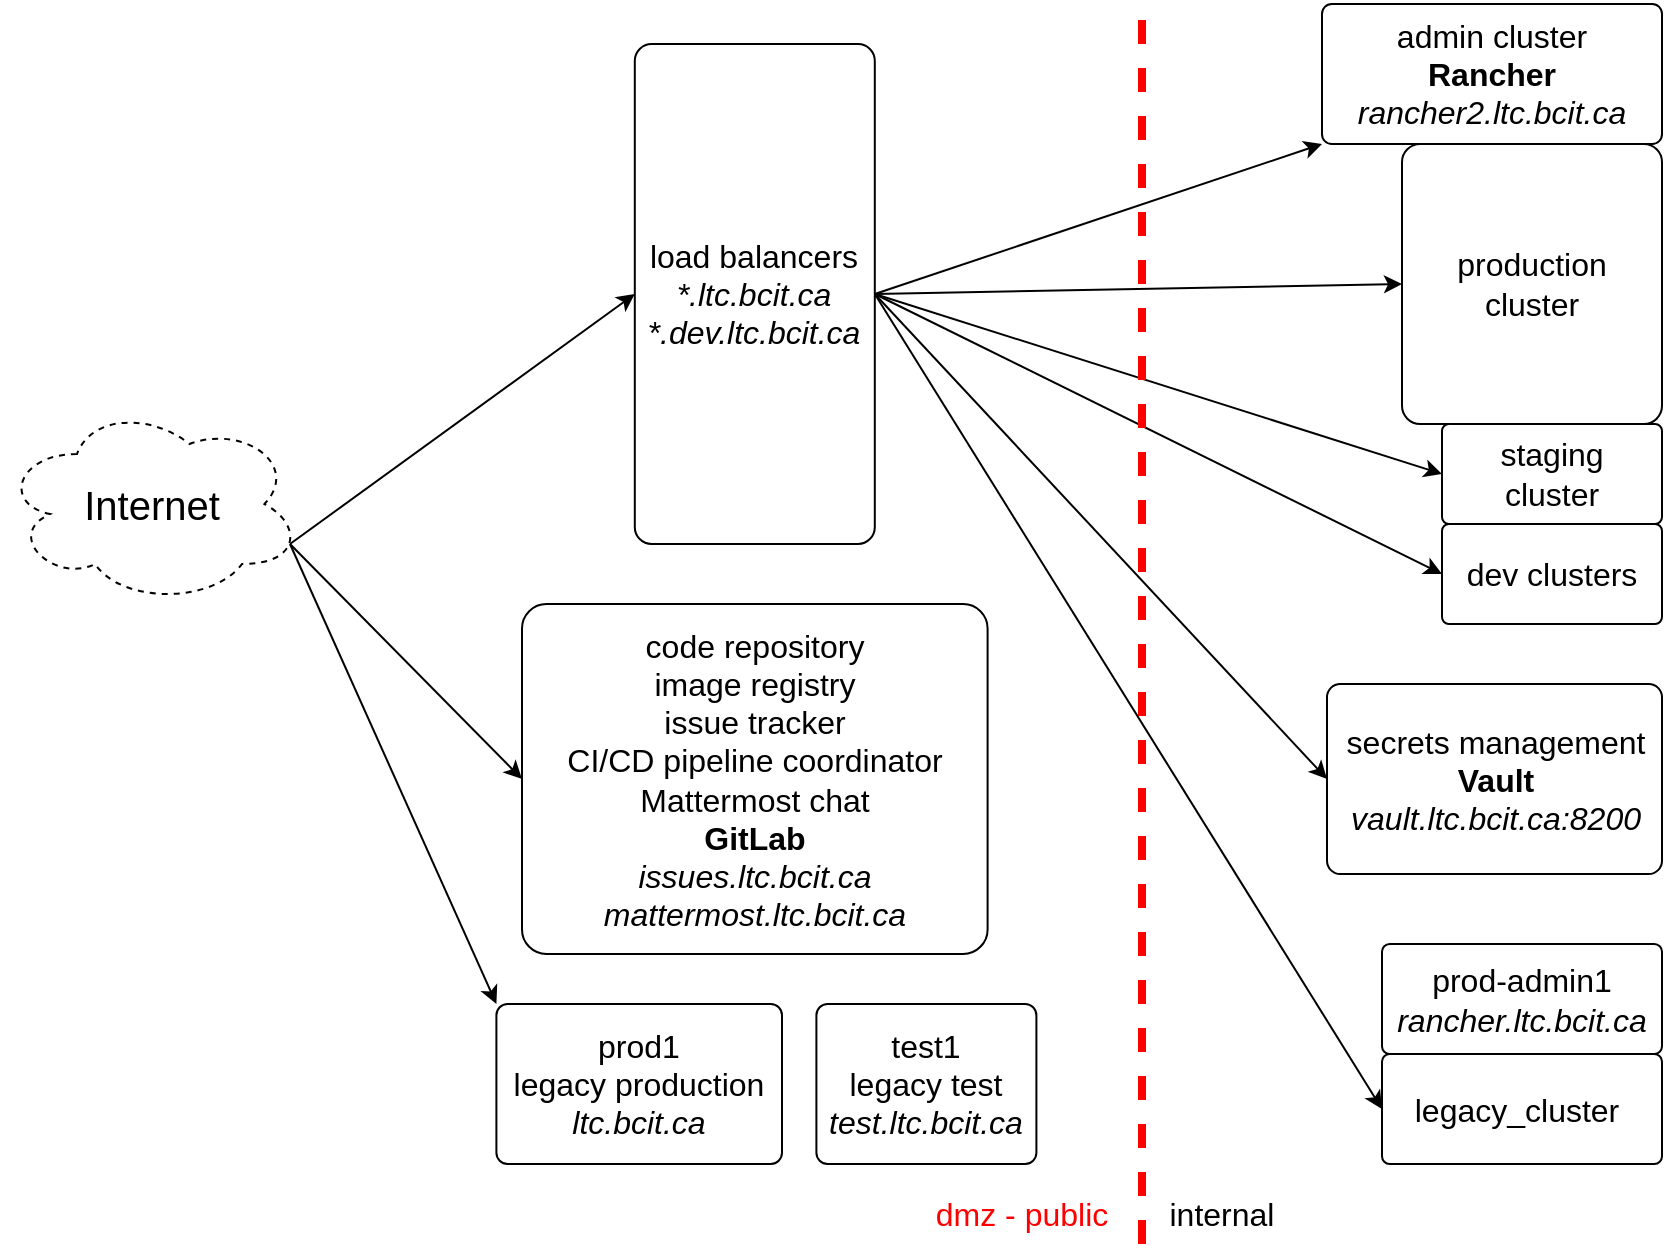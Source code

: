 <mxfile version="16.4.0" type="device"><diagram id="jypZsJmhGCqAaLn2Il6_" name="Page-1"><mxGraphModel dx="1956" dy="829" grid="1" gridSize="10" guides="1" tooltips="1" connect="1" arrows="1" fold="1" page="1" pageScale="1" pageWidth="850" pageHeight="1100" math="0" shadow="0"><root><mxCell id="0"/><mxCell id="1" parent="0"/><mxCell id="ssO4QC-9UpLF29hUccAE-26" value="&lt;font style=&quot;font-size: 16px&quot;&gt;production&lt;br&gt;cluster&lt;/font&gt;" style="shape=ext;margin=3;double=0;whiteSpace=wrap;html=1;align=center;fillColor=none;rounded=1;spacingRight=0;strokeColor=#000000;arcSize=7;" parent="1" vertex="1"><mxGeometry x="120" y="510" width="130" height="140" as="geometry"/></mxCell><mxCell id="ssO4QC-9UpLF29hUccAE-27" value="&lt;font style=&quot;font-size: 16px&quot;&gt;staging&lt;br&gt;cluster&lt;/font&gt;" style="shape=ext;margin=3;double=0;whiteSpace=wrap;html=1;align=center;fillColor=none;rounded=1;strokeColor=#000000;strokeWidth=1;spacingRight=0;arcSize=7;" parent="1" vertex="1"><mxGeometry x="140" y="650" width="110" height="50" as="geometry"/></mxCell><mxCell id="ssO4QC-9UpLF29hUccAE-64" style="rounded=0;orthogonalLoop=1;jettySize=auto;html=1;exitX=0.96;exitY=0.7;exitDx=0;exitDy=0;exitPerimeter=0;entryX=0;entryY=0.5;entryDx=0;entryDy=0;" parent="1" source="ssO4QC-9UpLF29hUccAE-2" target="ssO4QC-9UpLF29hUccAE-3" edge="1"><mxGeometry relative="1" as="geometry"><mxPoint x="-446.691" y="744.645" as="targetPoint"/><mxPoint x="-410.0" y="724" as="sourcePoint"/></mxGeometry></mxCell><mxCell id="ssO4QC-9UpLF29hUccAE-2" value="&lt;font style=&quot;font-size: 20px&quot;&gt;Internet&lt;/font&gt;" style="ellipse;shape=cloud;whiteSpace=wrap;html=1;align=center;dashed=1;" parent="1" vertex="1"><mxGeometry x="-580" y="640" width="150" height="100" as="geometry"/></mxCell><mxCell id="ssO4QC-9UpLF29hUccAE-77" style="edgeStyle=none;orthogonalLoop=1;jettySize=auto;html=1;entryX=0;entryY=1;entryDx=0;entryDy=0;exitX=1;exitY=0.5;exitDx=0;exitDy=0;" parent="1" source="ssO4QC-9UpLF29hUccAE-3" target="ssO4QC-9UpLF29hUccAE-33" edge="1"><mxGeometry relative="1" as="geometry"><mxPoint x="-40" y="720" as="sourcePoint"/></mxGeometry></mxCell><mxCell id="ssO4QC-9UpLF29hUccAE-78" style="edgeStyle=none;orthogonalLoop=1;jettySize=auto;html=1;entryX=0;entryY=0.5;entryDx=0;entryDy=0;exitX=1;exitY=0.5;exitDx=0;exitDy=0;" parent="1" source="ssO4QC-9UpLF29hUccAE-3" target="ssO4QC-9UpLF29hUccAE-26" edge="1"><mxGeometry relative="1" as="geometry"><mxPoint x="10" y="710" as="sourcePoint"/></mxGeometry></mxCell><mxCell id="ssO4QC-9UpLF29hUccAE-79" style="edgeStyle=none;orthogonalLoop=1;jettySize=auto;html=1;exitX=1;exitY=0.5;exitDx=0;exitDy=0;entryX=0;entryY=0.5;entryDx=0;entryDy=0;" parent="1" source="ssO4QC-9UpLF29hUccAE-3" target="ssO4QC-9UpLF29hUccAE-27" edge="1"><mxGeometry relative="1" as="geometry"><mxPoint x="270" y="490" as="sourcePoint"/></mxGeometry></mxCell><mxCell id="ssO4QC-9UpLF29hUccAE-82" style="edgeStyle=none;orthogonalLoop=1;jettySize=auto;html=1;entryX=0;entryY=0.5;entryDx=0;entryDy=0;exitX=1;exitY=0.5;exitDx=0;exitDy=0;" parent="1" source="ssO4QC-9UpLF29hUccAE-3" target="ssO4QC-9UpLF29hUccAE-31" edge="1"><mxGeometry relative="1" as="geometry"><mxPoint x="40" y="730" as="sourcePoint"/></mxGeometry></mxCell><mxCell id="ssO4QC-9UpLF29hUccAE-3" value="&lt;font style=&quot;font-size: 16px&quot;&gt;load balancers&lt;br&gt;&lt;i&gt;*.ltc.bcit.ca&lt;br&gt;*.dev.ltc.bcit.ca&lt;/i&gt;&lt;/font&gt;" style="rounded=1;arcSize=7;whiteSpace=wrap;html=1;align=center;fillColor=none;strokeColor=#000000;" parent="1" vertex="1"><mxGeometry x="-263.6" y="460" width="120" height="250" as="geometry"/></mxCell><mxCell id="ssO4QC-9UpLF29hUccAE-86" style="edgeStyle=none;orthogonalLoop=1;jettySize=auto;html=1;exitX=1;exitY=0.5;exitDx=0;exitDy=0;entryX=0;entryY=0.5;entryDx=0;entryDy=0;" parent="1" source="ssO4QC-9UpLF29hUccAE-3" target="ssO4QC-9UpLF29hUccAE-41" edge="1"><mxGeometry relative="1" as="geometry"><mxPoint x="270" y="490" as="sourcePoint"/></mxGeometry></mxCell><mxCell id="ssO4QC-9UpLF29hUccAE-30" value="&lt;font style=&quot;font-size: 16px&quot;&gt;code repository&lt;br&gt;image registry&lt;br&gt;issue tracker&lt;br&gt;CI/CD pipeline coordinator&lt;br&gt;Mattermost chat&lt;br&gt;&lt;b&gt;GitLab&lt;/b&gt;&lt;br&gt;&lt;i&gt;issues.ltc.bcit.ca&lt;br&gt;mattermost.ltc.bcit.ca&lt;/i&gt;&lt;/font&gt;" style="rounded=1;arcSize=7;whiteSpace=wrap;html=1;align=center;fillColor=none;strokeColor=#000000;" parent="1" vertex="1"><mxGeometry x="-320" y="740" width="232.8" height="175" as="geometry"/></mxCell><mxCell id="ssO4QC-9UpLF29hUccAE-31" value="&lt;font style=&quot;font-size: 16px&quot;&gt;secrets management&lt;br&gt;&lt;b&gt;Vault&lt;/b&gt;&lt;br&gt;&lt;i&gt;vault.ltc.bcit.ca:8200&lt;/i&gt;&lt;/font&gt;" style="rounded=1;arcSize=7;whiteSpace=wrap;html=1;align=center;fillColor=none;strokeColor=#000000;" parent="1" vertex="1"><mxGeometry x="82.5" y="780" width="167.5" height="95" as="geometry"/></mxCell><mxCell id="ssO4QC-9UpLF29hUccAE-33" value="&lt;font style=&quot;font-size: 16px&quot;&gt;admin cluster&lt;br&gt;&lt;b&gt;Rancher&lt;/b&gt;&lt;br&gt;&lt;i&gt;rancher2.ltc.bcit.ca&lt;/i&gt;&lt;br&gt;&lt;/font&gt;" style="shape=ext;margin=3;double=0;whiteSpace=wrap;html=1;align=center;fillColor=none;rounded=1;spacingRight=0;strokeColor=#000000;arcSize=7;" parent="1" vertex="1"><mxGeometry x="80" y="440" width="170" height="70" as="geometry"/></mxCell><mxCell id="ssO4QC-9UpLF29hUccAE-41" value="&lt;blockquote style=&quot;margin: 0 0 0 40px ; border: none ; padding: 0px&quot;&gt;&lt;/blockquote&gt;&lt;blockquote style=&quot;margin: 0 0 0 40px ; border: none ; padding: 0px&quot;&gt;&lt;/blockquote&gt;&lt;font style=&quot;font-size: 16px&quot;&gt;dev clusters&lt;/font&gt;" style="shape=ext;margin=3;double=0;whiteSpace=wrap;html=1;align=center;fillColor=none;rounded=1;perimeterSpacing=0;labelPadding=0;noLabel=0;perimeter=rectanglePerimeter;spacingRight=0;strokeColor=#000000;arcSize=7;" parent="1" vertex="1"><mxGeometry x="140" y="700" width="110" height="50" as="geometry"/></mxCell><mxCell id="ssO4QC-9UpLF29hUccAE-46" value="legacy_cluster" style="shape=ext;margin=3;double=0;whiteSpace=wrap;html=1;align=center;fillColor=none;rounded=1;spacingRight=5;fontSize=16;strokeColor=#000000;arcSize=7;" parent="1" vertex="1"><mxGeometry x="110" y="965" width="140" height="55" as="geometry"/></mxCell><mxCell id="ssO4QC-9UpLF29hUccAE-59" value="prod-admin1&lt;br style=&quot;font-size: 16px&quot;&gt;&lt;i style=&quot;font-size: 16px&quot;&gt;rancher.ltc.bcit.ca&lt;/i&gt;" style="rounded=1;arcSize=7;whiteSpace=wrap;html=1;align=center;verticalAlign=middle;fillColor=none;strokeColor=#000000;fontSize=16;" parent="1" vertex="1"><mxGeometry x="110" y="910" width="140" height="55" as="geometry"/></mxCell><mxCell id="ssO4QC-9UpLF29hUccAE-62" value="&lt;font style=&quot;font-size: 16px&quot;&gt;prod1&lt;br&gt;legacy production&lt;br&gt;&lt;i&gt;ltc.bcit.ca&lt;/i&gt;&lt;br&gt;&lt;/font&gt;" style="rounded=1;arcSize=7;whiteSpace=wrap;html=1;align=center;fillColor=none;strokeColor=#000000;" parent="1" vertex="1"><mxGeometry x="-332.8" y="940" width="142.8" height="80" as="geometry"/></mxCell><mxCell id="ssO4QC-9UpLF29hUccAE-67" value="&lt;font style=&quot;font-size: 16px&quot;&gt;test1&lt;br&gt;legacy test&lt;br&gt;&lt;i&gt;test.ltc.bcit.ca&lt;/i&gt;&lt;/font&gt;" style="rounded=1;arcSize=7;whiteSpace=wrap;html=1;align=center;fillColor=none;strokeColor=#000000;" parent="1" vertex="1"><mxGeometry x="-172.8" y="940" width="110" height="80" as="geometry"/></mxCell><mxCell id="zZxs8NaR7qU5KEJWhVWT-2" style="rounded=0;orthogonalLoop=1;jettySize=auto;html=1;exitX=0.96;exitY=0.7;exitDx=0;exitDy=0;exitPerimeter=0;entryX=0;entryY=0.5;entryDx=0;entryDy=0;" parent="1" source="ssO4QC-9UpLF29hUccAE-2" target="ssO4QC-9UpLF29hUccAE-30" edge="1"><mxGeometry relative="1" as="geometry"><mxPoint x="-342.8" y="655" as="targetPoint"/><mxPoint x="-410.0" y="724" as="sourcePoint"/><Array as="points"/></mxGeometry></mxCell><mxCell id="zZxs8NaR7qU5KEJWhVWT-3" style="rounded=0;orthogonalLoop=1;jettySize=auto;html=1;exitX=0.96;exitY=0.7;exitDx=0;exitDy=0;exitPerimeter=0;entryX=0;entryY=0;entryDx=0;entryDy=0;" parent="1" source="ssO4QC-9UpLF29hUccAE-2" target="ssO4QC-9UpLF29hUccAE-62" edge="1"><mxGeometry relative="1" as="geometry"><mxPoint x="-292.8" y="857.5" as="targetPoint"/><mxPoint x="-410.0" y="724" as="sourcePoint"/><Array as="points"/></mxGeometry></mxCell><mxCell id="zZxs8NaR7qU5KEJWhVWT-4" style="edgeStyle=none;orthogonalLoop=1;jettySize=auto;html=1;entryX=0;entryY=0.5;entryDx=0;entryDy=0;exitX=1;exitY=0.5;exitDx=0;exitDy=0;" parent="1" source="ssO4QC-9UpLF29hUccAE-3" target="ssO4QC-9UpLF29hUccAE-46" edge="1"><mxGeometry relative="1" as="geometry"><mxPoint x="-210" y="615" as="sourcePoint"/><mxPoint x="82.5" y="707.5" as="targetPoint"/></mxGeometry></mxCell><mxCell id="zZxs8NaR7qU5KEJWhVWT-5" value="" style="endArrow=none;html=1;rounded=0;fontSize=16;fontColor=#FF0000;strokeColor=#FF0000;strokeWidth=4;dashed=1;" parent="1" edge="1"><mxGeometry width="50" height="50" relative="1" as="geometry"><mxPoint x="-10" y="1060" as="sourcePoint"/><mxPoint x="-10" y="440" as="targetPoint"/></mxGeometry></mxCell><mxCell id="zZxs8NaR7qU5KEJWhVWT-7" value="&lt;font color=&quot;#ff0000&quot;&gt;dmz - public&lt;/font&gt;" style="text;html=1;strokeColor=none;fillColor=none;align=center;verticalAlign=middle;whiteSpace=wrap;rounded=0;fontSize=16;fontColor=#000000;" parent="1" vertex="1"><mxGeometry x="-120" y="1030" width="100" height="30" as="geometry"/></mxCell><mxCell id="zZxs8NaR7qU5KEJWhVWT-8" value="internal" style="text;html=1;strokeColor=none;fillColor=none;align=center;verticalAlign=middle;whiteSpace=wrap;rounded=0;fontSize=16;fontColor=#000000;" parent="1" vertex="1"><mxGeometry y="1030" width="60" height="30" as="geometry"/></mxCell></root></mxGraphModel></diagram></mxfile>